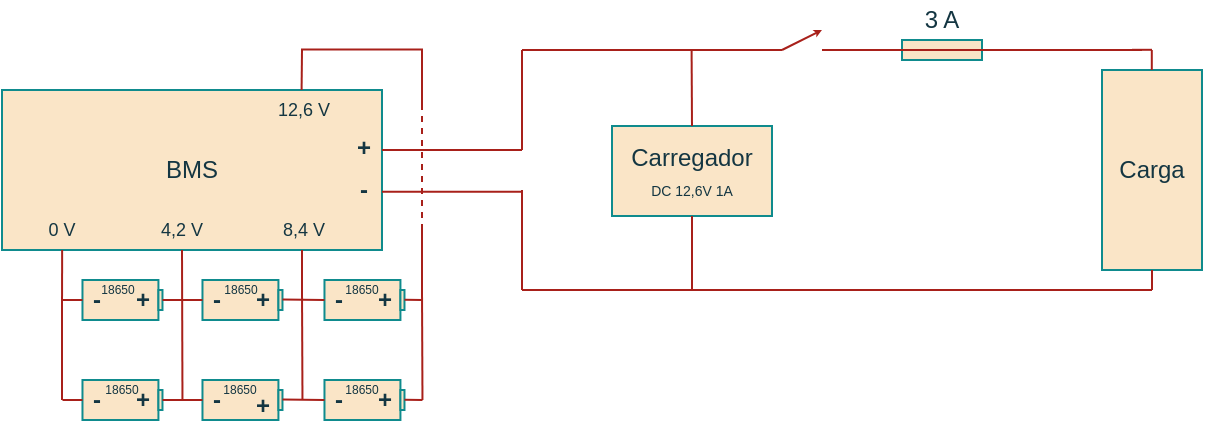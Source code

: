 <mxfile version="14.4.3" type="device"><diagram id="NViHhc32o7mC1MYV1t0E" name="Página-1"><mxGraphModel dx="813" dy="493" grid="1" gridSize="10" guides="1" tooltips="1" connect="1" arrows="1" fold="1" page="1" pageScale="1" pageWidth="827" pageHeight="1169" background="none" math="0" shadow="0"><root><mxCell id="0"/><mxCell id="1" parent="0"/><mxCell id="QuVuDqWGLM1gUflFmB1--105" value="" style="rounded=0;whiteSpace=wrap;html=1;fontSize=3;fillColor=#FAE5C7;strokeColor=#0F8B8D;fontColor=#143642;" parent="1" vertex="1"><mxGeometry x="540" y="255" width="40" height="10" as="geometry"/></mxCell><mxCell id="QuVuDqWGLM1gUflFmB1--1" value="BMS" style="rounded=0;whiteSpace=wrap;html=1;fillColor=#FAE5C7;strokeColor=#0F8B8D;fontColor=#143642;" parent="1" vertex="1"><mxGeometry x="90" y="280" width="190" height="80" as="geometry"/></mxCell><mxCell id="QuVuDqWGLM1gUflFmB1--2" value="0 V" style="text;html=1;strokeColor=none;fillColor=none;align=center;verticalAlign=middle;whiteSpace=wrap;rounded=0;fontSize=9;fontColor=#143642;" parent="1" vertex="1"><mxGeometry x="110" y="340" width="20" height="20" as="geometry"/></mxCell><mxCell id="QuVuDqWGLM1gUflFmB1--3" value="12,6 V" style="text;html=1;strokeColor=none;fillColor=none;align=center;verticalAlign=middle;whiteSpace=wrap;rounded=0;fontSize=9;fontColor=#143642;" parent="1" vertex="1"><mxGeometry x="226" y="280" width="30" height="20" as="geometry"/></mxCell><mxCell id="QuVuDqWGLM1gUflFmB1--5" value="4,2 V" style="text;html=1;strokeColor=none;fillColor=none;align=center;verticalAlign=middle;whiteSpace=wrap;rounded=0;fontSize=9;fontColor=#143642;" parent="1" vertex="1"><mxGeometry x="165" y="340" width="30" height="20" as="geometry"/></mxCell><mxCell id="QuVuDqWGLM1gUflFmB1--7" value="8,4 V" style="text;html=1;strokeColor=none;fillColor=none;align=center;verticalAlign=middle;whiteSpace=wrap;rounded=0;fontSize=9;fontColor=#143642;" parent="1" vertex="1"><mxGeometry x="226" y="340" width="30" height="20" as="geometry"/></mxCell><mxCell id="QuVuDqWGLM1gUflFmB1--8" value="-" style="text;html=1;strokeColor=none;fillColor=none;align=center;verticalAlign=middle;whiteSpace=wrap;rounded=0;fontSize=12;fontStyle=1;fontColor=#143642;" parent="1" vertex="1"><mxGeometry x="266" y="325" width="10" height="10" as="geometry"/></mxCell><mxCell id="QuVuDqWGLM1gUflFmB1--12" value="+" style="text;html=1;strokeColor=none;fillColor=none;align=center;verticalAlign=middle;whiteSpace=wrap;rounded=0;fontSize=12;fontStyle=1;fontColor=#143642;" parent="1" vertex="1"><mxGeometry x="256" y="299" width="30" height="20" as="geometry"/></mxCell><mxCell id="QuVuDqWGLM1gUflFmB1--28" value="" style="endArrow=none;html=1;fontSize=12;exitX=0.5;exitY=0;exitDx=0;exitDy=0;labelBackgroundColor=#DAD2D8;strokeColor=#A8201A;fontColor=#143642;" parent="1" edge="1"><mxGeometry width="50" height="50" relative="1" as="geometry"><mxPoint x="239.8" y="280" as="sourcePoint"/><mxPoint x="240" y="260" as="targetPoint"/></mxGeometry></mxCell><mxCell id="QuVuDqWGLM1gUflFmB1--34" value="" style="endArrow=none;html=1;fontSize=12;labelBackgroundColor=#DAD2D8;strokeColor=#A8201A;fontColor=#143642;" parent="1" edge="1"><mxGeometry width="50" height="50" relative="1" as="geometry"><mxPoint x="240" y="380" as="sourcePoint"/><mxPoint x="240" y="360" as="targetPoint"/></mxGeometry></mxCell><mxCell id="QuVuDqWGLM1gUflFmB1--35" value="" style="endArrow=none;html=1;fontSize=12;labelBackgroundColor=#DAD2D8;strokeColor=#A8201A;fontColor=#143642;" parent="1" edge="1"><mxGeometry width="50" height="50" relative="1" as="geometry"><mxPoint x="239.5" y="259.76" as="sourcePoint"/><mxPoint x="300.5" y="259.76" as="targetPoint"/></mxGeometry></mxCell><mxCell id="QuVuDqWGLM1gUflFmB1--87" value="Carregador&lt;br style=&quot;font-size: 12px&quot;&gt;&lt;font style=&quot;font-size: 7px&quot;&gt;DC 12,6V 1A&lt;/font&gt;" style="rounded=0;whiteSpace=wrap;html=1;fontSize=12;fillColor=#FAE5C7;strokeColor=#0F8B8D;fontColor=#143642;" parent="1" vertex="1"><mxGeometry x="395" y="298" width="80" height="45" as="geometry"/></mxCell><mxCell id="QuVuDqWGLM1gUflFmB1--89" value="" style="endArrow=none;html=1;fontSize=12;exitX=1;exitY=0.25;exitDx=0;exitDy=0;labelBackgroundColor=#DAD2D8;strokeColor=#A8201A;fontColor=#143642;" parent="1" edge="1"><mxGeometry width="50" height="50" relative="1" as="geometry"><mxPoint x="280" y="310.0" as="sourcePoint"/><mxPoint x="350" y="310" as="targetPoint"/></mxGeometry></mxCell><mxCell id="QuVuDqWGLM1gUflFmB1--90" value="" style="endArrow=none;html=1;fontSize=12;exitX=1;exitY=0.25;exitDx=0;exitDy=0;labelBackgroundColor=#DAD2D8;strokeColor=#A8201A;fontColor=#143642;" parent="1" edge="1"><mxGeometry width="50" height="50" relative="1" as="geometry"><mxPoint x="350" y="260" as="sourcePoint"/><mxPoint x="480" y="260" as="targetPoint"/></mxGeometry></mxCell><mxCell id="QuVuDqWGLM1gUflFmB1--91" value="" style="endArrow=none;html=1;fontSize=12;exitX=1;exitY=0.25;exitDx=0;exitDy=0;labelBackgroundColor=#DAD2D8;strokeColor=#A8201A;fontColor=#143642;" parent="1" edge="1"><mxGeometry width="50" height="50" relative="1" as="geometry"><mxPoint x="350" y="380" as="sourcePoint"/><mxPoint x="660" y="380" as="targetPoint"/></mxGeometry></mxCell><mxCell id="QuVuDqWGLM1gUflFmB1--92" value="" style="endArrow=none;html=1;fontSize=12;labelBackgroundColor=#DAD2D8;strokeColor=#A8201A;fontColor=#143642;" parent="1" edge="1"><mxGeometry width="50" height="50" relative="1" as="geometry"><mxPoint x="350" y="310" as="sourcePoint"/><mxPoint x="350.0" y="260" as="targetPoint"/></mxGeometry></mxCell><mxCell id="QuVuDqWGLM1gUflFmB1--94" value="" style="endArrow=none;html=1;fontSize=6;labelBackgroundColor=#DAD2D8;strokeColor=#A8201A;fontColor=#143642;" parent="1" edge="1"><mxGeometry width="50" height="50" relative="1" as="geometry"><mxPoint x="350" y="380" as="sourcePoint"/><mxPoint x="350" y="330" as="targetPoint"/></mxGeometry></mxCell><mxCell id="QuVuDqWGLM1gUflFmB1--95" value="" style="endArrow=none;html=1;fontSize=12;exitX=1;exitY=0.25;exitDx=0;exitDy=0;labelBackgroundColor=#DAD2D8;strokeColor=#A8201A;fontColor=#143642;" parent="1" edge="1"><mxGeometry width="50" height="50" relative="1" as="geometry"><mxPoint x="280" y="330.88" as="sourcePoint"/><mxPoint x="350" y="330.88" as="targetPoint"/></mxGeometry></mxCell><mxCell id="QuVuDqWGLM1gUflFmB1--97" value="" style="endArrow=none;dashed=1;html=1;fontSize=6;labelBackgroundColor=#DAD2D8;strokeColor=#A8201A;fontColor=#143642;" parent="1" edge="1"><mxGeometry width="50" height="50" relative="1" as="geometry"><mxPoint x="300" y="350" as="sourcePoint"/><mxPoint x="300" y="290" as="targetPoint"/></mxGeometry></mxCell><mxCell id="QuVuDqWGLM1gUflFmB1--98" value="" style="endArrow=none;html=1;fontSize=12;labelBackgroundColor=#DAD2D8;strokeColor=#A8201A;fontColor=#143642;" parent="1" edge="1"><mxGeometry width="50" height="50" relative="1" as="geometry"><mxPoint x="300" y="290" as="sourcePoint"/><mxPoint x="300" y="260" as="targetPoint"/></mxGeometry></mxCell><mxCell id="QuVuDqWGLM1gUflFmB1--99" value="" style="endArrow=none;html=1;fontSize=12;labelBackgroundColor=#DAD2D8;strokeColor=#A8201A;fontColor=#143642;" parent="1" edge="1"><mxGeometry width="50" height="50" relative="1" as="geometry"><mxPoint x="300" y="380" as="sourcePoint"/><mxPoint x="300" y="350" as="targetPoint"/></mxGeometry></mxCell><mxCell id="QuVuDqWGLM1gUflFmB1--100" value="" style="endArrow=none;html=1;fontSize=12;exitX=0.5;exitY=0;exitDx=0;exitDy=0;labelBackgroundColor=#DAD2D8;strokeColor=#A8201A;fontColor=#143642;" parent="1" source="QuVuDqWGLM1gUflFmB1--87" edge="1"><mxGeometry width="50" height="50" relative="1" as="geometry"><mxPoint x="434.8" y="300" as="sourcePoint"/><mxPoint x="434.8" y="260" as="targetPoint"/></mxGeometry></mxCell><mxCell id="QuVuDqWGLM1gUflFmB1--101" value="" style="endArrow=none;html=1;fontSize=12;exitX=0.5;exitY=0;exitDx=0;exitDy=0;entryX=0.5;entryY=1;entryDx=0;entryDy=0;labelBackgroundColor=#DAD2D8;strokeColor=#A8201A;fontColor=#143642;" parent="1" target="QuVuDqWGLM1gUflFmB1--87" edge="1"><mxGeometry width="50" height="50" relative="1" as="geometry"><mxPoint x="435" y="380" as="sourcePoint"/><mxPoint x="434.8" y="335" as="targetPoint"/></mxGeometry></mxCell><mxCell id="QuVuDqWGLM1gUflFmB1--102" value="" style="endArrow=none;html=1;fontSize=12;labelBackgroundColor=#DAD2D8;strokeColor=#A8201A;fontColor=#143642;" parent="1" edge="1"><mxGeometry width="50" height="50" relative="1" as="geometry"><mxPoint x="500" y="260" as="sourcePoint"/><mxPoint x="660" y="260" as="targetPoint"/></mxGeometry></mxCell><mxCell id="QuVuDqWGLM1gUflFmB1--104" value="" style="endArrow=classic;html=1;fontSize=3;strokeWidth=1;endSize=1;labelBackgroundColor=#DAD2D8;strokeColor=#A8201A;fontColor=#143642;" parent="1" edge="1"><mxGeometry width="50" height="50" relative="1" as="geometry"><mxPoint x="480" y="260" as="sourcePoint"/><mxPoint x="500" y="250" as="targetPoint"/><Array as="points"><mxPoint x="500" y="250"/></Array></mxGeometry></mxCell><mxCell id="QuVuDqWGLM1gUflFmB1--106" value="Carga" style="rounded=0;whiteSpace=wrap;html=1;fillColor=#FAE5C7;strokeColor=#0F8B8D;fontColor=#143642;" parent="1" vertex="1"><mxGeometry x="640" y="270" width="50" height="100" as="geometry"/></mxCell><mxCell id="QuVuDqWGLM1gUflFmB1--108" value="" style="endArrow=none;html=1;strokeWidth=1;fontSize=3;entryX=0.5;entryY=1;entryDx=0;entryDy=0;labelBackgroundColor=#DAD2D8;strokeColor=#A8201A;fontColor=#143642;" parent="1" target="QuVuDqWGLM1gUflFmB1--106" edge="1"><mxGeometry width="50" height="50" relative="1" as="geometry"><mxPoint x="665" y="380" as="sourcePoint"/><mxPoint x="660" y="390" as="targetPoint"/><Array as="points"><mxPoint x="665" y="380"/></Array></mxGeometry></mxCell><mxCell id="QuVuDqWGLM1gUflFmB1--109" value="" style="endArrow=none;html=1;strokeWidth=1;fontSize=3;labelBackgroundColor=#DAD2D8;strokeColor=#A8201A;fontColor=#143642;" parent="1" edge="1"><mxGeometry width="50" height="50" relative="1" as="geometry"><mxPoint x="655" y="380" as="sourcePoint"/><mxPoint x="665" y="380" as="targetPoint"/></mxGeometry></mxCell><mxCell id="QuVuDqWGLM1gUflFmB1--110" value="" style="endArrow=none;html=1;strokeWidth=1;fontSize=3;entryX=0.5;entryY=1;entryDx=0;entryDy=0;labelBackgroundColor=#DAD2D8;strokeColor=#A8201A;fontColor=#143642;" parent="1" edge="1"><mxGeometry width="50" height="50" relative="1" as="geometry"><mxPoint x="664.9" y="270" as="sourcePoint"/><mxPoint x="664.9" y="260" as="targetPoint"/><Array as="points"><mxPoint x="664.9" y="270"/></Array></mxGeometry></mxCell><mxCell id="QuVuDqWGLM1gUflFmB1--111" value="" style="endArrow=none;html=1;strokeWidth=1;fontSize=3;labelBackgroundColor=#DAD2D8;strokeColor=#A8201A;fontColor=#143642;" parent="1" edge="1"><mxGeometry width="50" height="50" relative="1" as="geometry"><mxPoint x="655" y="259.9" as="sourcePoint"/><mxPoint x="665" y="259.9" as="targetPoint"/></mxGeometry></mxCell><mxCell id="QuVuDqWGLM1gUflFmB1--114" value="3 A" style="text;html=1;strokeColor=none;fillColor=none;align=center;verticalAlign=middle;whiteSpace=wrap;rounded=0;fontSize=12;fontColor=#143642;" parent="1" vertex="1"><mxGeometry x="540" y="235" width="40" height="20" as="geometry"/></mxCell><mxCell id="q3GwesPvui8y-p2GrBjz-51" value="" style="group;fontColor=#143642;" parent="1" vertex="1" connectable="0"><mxGeometry x="130.24" y="425" width="40.0" height="20" as="geometry"/></mxCell><mxCell id="q3GwesPvui8y-p2GrBjz-52" value="" style="rounded=0;whiteSpace=wrap;html=1;fontSize=12;fillColor=#FAE5C7;strokeColor=#0F8B8D;fontColor=#143642;" parent="q3GwesPvui8y-p2GrBjz-51" vertex="1"><mxGeometry width="37.975" height="20" as="geometry"/></mxCell><mxCell id="q3GwesPvui8y-p2GrBjz-53" value="+" style="text;html=1;strokeColor=none;fillColor=none;align=center;verticalAlign=middle;whiteSpace=wrap;rounded=0;fontSize=12;fontStyle=1;fontColor=#143642;" parent="q3GwesPvui8y-p2GrBjz-51" vertex="1"><mxGeometry x="22.785" y="5" width="15.19" height="10" as="geometry"/></mxCell><mxCell id="q3GwesPvui8y-p2GrBjz-54" value="-" style="text;html=1;strokeColor=none;fillColor=none;align=center;verticalAlign=middle;whiteSpace=wrap;rounded=0;fontSize=12;fontStyle=1;fontColor=#143642;" parent="q3GwesPvui8y-p2GrBjz-51" vertex="1"><mxGeometry x="5.063" y="7" width="5.063" height="5" as="geometry"/></mxCell><mxCell id="q3GwesPvui8y-p2GrBjz-55" value="" style="rounded=0;whiteSpace=wrap;html=1;fontSize=12;fillColor=#FAE5C7;strokeColor=#0F8B8D;fontColor=#143642;" parent="q3GwesPvui8y-p2GrBjz-51" vertex="1"><mxGeometry x="37.975" y="5" width="2.025" height="10" as="geometry"/></mxCell><mxCell id="q3GwesPvui8y-p2GrBjz-56" value="18650" style="text;html=1;strokeColor=none;fillColor=none;align=center;verticalAlign=middle;whiteSpace=wrap;rounded=0;fontSize=6;fontColor=#143642;" parent="q3GwesPvui8y-p2GrBjz-51" vertex="1"><mxGeometry x="2.842e-14" y="-5" width="40" height="20" as="geometry"/></mxCell><mxCell id="q3GwesPvui8y-p2GrBjz-57" value="" style="group;fontColor=#143642;" parent="1" vertex="1" connectable="0"><mxGeometry x="251.24" y="425" width="40" height="20" as="geometry"/></mxCell><mxCell id="q3GwesPvui8y-p2GrBjz-58" value="" style="rounded=0;whiteSpace=wrap;html=1;fontSize=12;fillColor=#FAE5C7;strokeColor=#0F8B8D;fontColor=#143642;" parent="q3GwesPvui8y-p2GrBjz-57" vertex="1"><mxGeometry width="37.975" height="20" as="geometry"/></mxCell><mxCell id="q3GwesPvui8y-p2GrBjz-59" value="+" style="text;html=1;strokeColor=none;fillColor=none;align=center;verticalAlign=middle;whiteSpace=wrap;rounded=0;fontSize=12;fontStyle=1;fontColor=#143642;" parent="q3GwesPvui8y-p2GrBjz-57" vertex="1"><mxGeometry x="22.785" y="5" width="15.19" height="10" as="geometry"/></mxCell><mxCell id="q3GwesPvui8y-p2GrBjz-60" value="-" style="text;html=1;strokeColor=none;fillColor=none;align=center;verticalAlign=middle;whiteSpace=wrap;rounded=0;fontSize=12;fontStyle=1;fontColor=#143642;" parent="q3GwesPvui8y-p2GrBjz-57" vertex="1"><mxGeometry x="5.063" y="7" width="5.063" height="5" as="geometry"/></mxCell><mxCell id="q3GwesPvui8y-p2GrBjz-61" value="" style="rounded=0;whiteSpace=wrap;html=1;fontSize=12;fillColor=#FAE5C7;strokeColor=#0F8B8D;fontColor=#143642;" parent="q3GwesPvui8y-p2GrBjz-57" vertex="1"><mxGeometry x="37.975" y="5" width="2.025" height="10" as="geometry"/></mxCell><mxCell id="q3GwesPvui8y-p2GrBjz-62" value="18650" style="text;html=1;strokeColor=none;fillColor=none;align=center;verticalAlign=middle;whiteSpace=wrap;rounded=0;fontSize=6;fontColor=#143642;" parent="q3GwesPvui8y-p2GrBjz-57" vertex="1"><mxGeometry x="-1.01" y="-5" width="40" height="20" as="geometry"/></mxCell><mxCell id="q3GwesPvui8y-p2GrBjz-63" value="" style="group;fontColor=#143642;" parent="1" vertex="1" connectable="0"><mxGeometry x="190.24" y="425" width="40" height="20" as="geometry"/></mxCell><mxCell id="q3GwesPvui8y-p2GrBjz-64" value="" style="rounded=0;whiteSpace=wrap;html=1;fontSize=12;fillColor=#FAE5C7;strokeColor=#0F8B8D;fontColor=#143642;" parent="q3GwesPvui8y-p2GrBjz-63" vertex="1"><mxGeometry width="37.975" height="20" as="geometry"/></mxCell><mxCell id="q3GwesPvui8y-p2GrBjz-65" value="+" style="text;html=1;strokeColor=none;fillColor=none;align=center;verticalAlign=middle;whiteSpace=wrap;rounded=0;fontSize=12;fontStyle=1;fontColor=#143642;" parent="q3GwesPvui8y-p2GrBjz-63" vertex="1"><mxGeometry x="22.78" y="10" width="15.19" height="5" as="geometry"/></mxCell><mxCell id="q3GwesPvui8y-p2GrBjz-66" value="-" style="text;html=1;strokeColor=none;fillColor=none;align=center;verticalAlign=middle;whiteSpace=wrap;rounded=0;fontSize=12;fontStyle=1;fontColor=#143642;" parent="q3GwesPvui8y-p2GrBjz-63" vertex="1"><mxGeometry x="5.063" y="7" width="5.063" height="5" as="geometry"/></mxCell><mxCell id="q3GwesPvui8y-p2GrBjz-67" value="" style="rounded=0;whiteSpace=wrap;html=1;fontSize=12;fillColor=#FAE5C7;strokeColor=#0F8B8D;fontColor=#143642;" parent="q3GwesPvui8y-p2GrBjz-63" vertex="1"><mxGeometry x="37.975" y="5" width="2.025" height="10" as="geometry"/></mxCell><mxCell id="q3GwesPvui8y-p2GrBjz-68" value="18650" style="text;html=1;strokeColor=none;fillColor=none;align=center;verticalAlign=middle;whiteSpace=wrap;rounded=0;fontSize=6;fontColor=#143642;" parent="q3GwesPvui8y-p2GrBjz-63" vertex="1"><mxGeometry x="-1.01" y="-5" width="40" height="20" as="geometry"/></mxCell><mxCell id="q3GwesPvui8y-p2GrBjz-69" value="" style="endArrow=none;html=1;fontSize=12;entryX=0;entryY=0.5;entryDx=0;entryDy=0;labelBackgroundColor=#DAD2D8;strokeColor=#A8201A;fontColor=#143642;" parent="1" target="q3GwesPvui8y-p2GrBjz-52" edge="1"><mxGeometry width="50" height="50" relative="1" as="geometry"><mxPoint x="120.24" y="435" as="sourcePoint"/><mxPoint x="220.24" y="445" as="targetPoint"/></mxGeometry></mxCell><mxCell id="q3GwesPvui8y-p2GrBjz-70" value="" style="endArrow=none;html=1;fontSize=12;entryX=0;entryY=0.5;entryDx=0;entryDy=0;labelBackgroundColor=#DAD2D8;strokeColor=#A8201A;fontColor=#143642;" parent="1" target="q3GwesPvui8y-p2GrBjz-64" edge="1"><mxGeometry width="50" height="50" relative="1" as="geometry"><mxPoint x="170.24" y="435" as="sourcePoint"/><mxPoint x="210.24" y="425" as="targetPoint"/></mxGeometry></mxCell><mxCell id="q3GwesPvui8y-p2GrBjz-71" value="" style="endArrow=none;html=1;fontSize=12;entryX=0;entryY=0.5;entryDx=0;entryDy=0;labelBackgroundColor=#DAD2D8;strokeColor=#A8201A;fontColor=#143642;" parent="1" target="q3GwesPvui8y-p2GrBjz-58" edge="1"><mxGeometry width="50" height="50" relative="1" as="geometry"><mxPoint x="230.24" y="434.8" as="sourcePoint"/><mxPoint x="250.24" y="434.8" as="targetPoint"/></mxGeometry></mxCell><mxCell id="q3GwesPvui8y-p2GrBjz-72" value="" style="endArrow=none;html=1;fontSize=12;labelBackgroundColor=#DAD2D8;strokeColor=#A8201A;fontColor=#143642;" parent="1" edge="1"><mxGeometry width="50" height="50" relative="1" as="geometry"><mxPoint x="291.24" y="434.86" as="sourcePoint"/><mxPoint x="300.24" y="435" as="targetPoint"/></mxGeometry></mxCell><mxCell id="q3GwesPvui8y-p2GrBjz-73" value="" style="group;fontColor=#143642;" parent="1" vertex="1" connectable="0"><mxGeometry x="130.24" y="375" width="40" height="20" as="geometry"/></mxCell><mxCell id="q3GwesPvui8y-p2GrBjz-74" value="" style="rounded=0;whiteSpace=wrap;html=1;fontSize=12;fillColor=#FAE5C7;strokeColor=#0F8B8D;fontColor=#143642;" parent="q3GwesPvui8y-p2GrBjz-73" vertex="1"><mxGeometry width="37.975" height="20" as="geometry"/></mxCell><mxCell id="q3GwesPvui8y-p2GrBjz-75" value="+" style="text;html=1;strokeColor=none;fillColor=none;align=center;verticalAlign=middle;whiteSpace=wrap;rounded=0;fontSize=12;fontStyle=1;fontColor=#143642;" parent="q3GwesPvui8y-p2GrBjz-73" vertex="1"><mxGeometry x="22.785" y="5" width="15.19" height="10" as="geometry"/></mxCell><mxCell id="q3GwesPvui8y-p2GrBjz-76" value="-" style="text;html=1;strokeColor=none;fillColor=none;align=center;verticalAlign=middle;whiteSpace=wrap;rounded=0;fontSize=12;fontStyle=1;fontColor=#143642;" parent="q3GwesPvui8y-p2GrBjz-73" vertex="1"><mxGeometry x="5.063" y="7" width="5.063" height="5" as="geometry"/></mxCell><mxCell id="q3GwesPvui8y-p2GrBjz-77" value="" style="rounded=0;whiteSpace=wrap;html=1;fontSize=12;fillColor=#FAE5C7;strokeColor=#0F8B8D;fontColor=#143642;" parent="q3GwesPvui8y-p2GrBjz-73" vertex="1"><mxGeometry x="37.975" y="5" width="2.025" height="10" as="geometry"/></mxCell><mxCell id="q3GwesPvui8y-p2GrBjz-78" value="18650" style="text;html=1;strokeColor=none;fillColor=none;align=center;verticalAlign=middle;whiteSpace=wrap;rounded=0;fontSize=6;fontColor=#143642;" parent="q3GwesPvui8y-p2GrBjz-73" vertex="1"><mxGeometry x="-2.03" y="-5" width="40" height="20" as="geometry"/></mxCell><mxCell id="q3GwesPvui8y-p2GrBjz-79" value="" style="group;fontColor=#143642;" parent="1" vertex="1" connectable="0"><mxGeometry x="251.24" y="375" width="40" height="20" as="geometry"/></mxCell><mxCell id="q3GwesPvui8y-p2GrBjz-80" value="" style="rounded=0;whiteSpace=wrap;html=1;fontSize=12;fillColor=#FAE5C7;strokeColor=#0F8B8D;fontColor=#143642;" parent="q3GwesPvui8y-p2GrBjz-79" vertex="1"><mxGeometry width="37.975" height="20" as="geometry"/></mxCell><mxCell id="q3GwesPvui8y-p2GrBjz-81" value="+" style="text;html=1;strokeColor=none;fillColor=none;align=center;verticalAlign=middle;whiteSpace=wrap;rounded=0;fontSize=12;fontStyle=1;fontColor=#143642;" parent="q3GwesPvui8y-p2GrBjz-79" vertex="1"><mxGeometry x="22.785" y="5" width="15.19" height="10" as="geometry"/></mxCell><mxCell id="q3GwesPvui8y-p2GrBjz-82" value="-" style="text;html=1;strokeColor=none;fillColor=none;align=center;verticalAlign=middle;whiteSpace=wrap;rounded=0;fontSize=12;fontStyle=1;fontColor=#143642;" parent="q3GwesPvui8y-p2GrBjz-79" vertex="1"><mxGeometry x="5.063" y="7" width="5.063" height="5" as="geometry"/></mxCell><mxCell id="q3GwesPvui8y-p2GrBjz-83" value="" style="rounded=0;whiteSpace=wrap;html=1;fontSize=12;fillColor=#FAE5C7;strokeColor=#0F8B8D;fontColor=#143642;" parent="q3GwesPvui8y-p2GrBjz-79" vertex="1"><mxGeometry x="37.975" y="5" width="2.025" height="10" as="geometry"/></mxCell><mxCell id="q3GwesPvui8y-p2GrBjz-84" value="18650" style="text;html=1;strokeColor=none;fillColor=none;align=center;verticalAlign=middle;whiteSpace=wrap;rounded=0;fontSize=6;fontColor=#143642;" parent="q3GwesPvui8y-p2GrBjz-79" vertex="1"><mxGeometry x="-1.01" y="-5" width="40" height="20" as="geometry"/></mxCell><mxCell id="q3GwesPvui8y-p2GrBjz-85" value="" style="group;fontColor=#143642;" parent="1" vertex="1" connectable="0"><mxGeometry x="190.24" y="375" width="40" height="20" as="geometry"/></mxCell><mxCell id="q3GwesPvui8y-p2GrBjz-86" value="" style="rounded=0;whiteSpace=wrap;html=1;fontSize=12;fillColor=#FAE5C7;strokeColor=#0F8B8D;fontColor=#143642;" parent="q3GwesPvui8y-p2GrBjz-85" vertex="1"><mxGeometry width="37.975" height="20" as="geometry"/></mxCell><mxCell id="q3GwesPvui8y-p2GrBjz-87" value="+" style="text;html=1;strokeColor=none;fillColor=none;align=center;verticalAlign=middle;whiteSpace=wrap;rounded=0;fontSize=12;fontStyle=1;fontColor=#143642;" parent="q3GwesPvui8y-p2GrBjz-85" vertex="1"><mxGeometry x="22.785" y="5" width="15.19" height="10" as="geometry"/></mxCell><mxCell id="q3GwesPvui8y-p2GrBjz-88" value="-" style="text;html=1;strokeColor=none;fillColor=none;align=center;verticalAlign=middle;whiteSpace=wrap;rounded=0;fontSize=12;fontStyle=1;fontColor=#143642;" parent="q3GwesPvui8y-p2GrBjz-85" vertex="1"><mxGeometry x="5.063" y="7" width="5.063" height="5" as="geometry"/></mxCell><mxCell id="q3GwesPvui8y-p2GrBjz-89" value="" style="rounded=0;whiteSpace=wrap;html=1;fontSize=12;fillColor=#FAE5C7;strokeColor=#0F8B8D;fontColor=#143642;" parent="q3GwesPvui8y-p2GrBjz-85" vertex="1"><mxGeometry x="37.975" y="5" width="2.025" height="10" as="geometry"/></mxCell><mxCell id="q3GwesPvui8y-p2GrBjz-90" value="18650" style="text;html=1;strokeColor=none;fillColor=none;align=center;verticalAlign=middle;whiteSpace=wrap;rounded=0;fontSize=6;fontColor=#143642;" parent="q3GwesPvui8y-p2GrBjz-85" vertex="1"><mxGeometry y="-5" width="38.99" height="20" as="geometry"/></mxCell><mxCell id="q3GwesPvui8y-p2GrBjz-91" value="" style="endArrow=none;html=1;fontSize=12;entryX=0;entryY=0.5;entryDx=0;entryDy=0;labelBackgroundColor=#DAD2D8;strokeColor=#A8201A;fontColor=#143642;" parent="1" target="q3GwesPvui8y-p2GrBjz-74" edge="1"><mxGeometry width="50" height="50" relative="1" as="geometry"><mxPoint x="120.24" y="385" as="sourcePoint"/><mxPoint x="220.24" y="395" as="targetPoint"/></mxGeometry></mxCell><mxCell id="q3GwesPvui8y-p2GrBjz-92" value="" style="endArrow=none;html=1;fontSize=12;entryX=0;entryY=0.5;entryDx=0;entryDy=0;labelBackgroundColor=#DAD2D8;strokeColor=#A8201A;fontColor=#143642;" parent="1" target="q3GwesPvui8y-p2GrBjz-86" edge="1"><mxGeometry width="50" height="50" relative="1" as="geometry"><mxPoint x="170.24" y="385" as="sourcePoint"/><mxPoint x="210.24" y="375" as="targetPoint"/></mxGeometry></mxCell><mxCell id="q3GwesPvui8y-p2GrBjz-93" value="" style="endArrow=none;html=1;fontSize=12;entryX=0;entryY=0.5;entryDx=0;entryDy=0;labelBackgroundColor=#DAD2D8;strokeColor=#A8201A;fontColor=#143642;" parent="1" target="q3GwesPvui8y-p2GrBjz-80" edge="1"><mxGeometry width="50" height="50" relative="1" as="geometry"><mxPoint x="230.24" y="384.8" as="sourcePoint"/><mxPoint x="250.24" y="384.8" as="targetPoint"/></mxGeometry></mxCell><mxCell id="q3GwesPvui8y-p2GrBjz-94" value="" style="endArrow=none;html=1;fontSize=12;labelBackgroundColor=#DAD2D8;strokeColor=#A8201A;fontColor=#143642;" parent="1" edge="1"><mxGeometry width="50" height="50" relative="1" as="geometry"><mxPoint x="291.24" y="384.86" as="sourcePoint"/><mxPoint x="300.24" y="385" as="targetPoint"/></mxGeometry></mxCell><mxCell id="q3GwesPvui8y-p2GrBjz-95" value="" style="endArrow=none;html=1;fontSize=12;labelBackgroundColor=#DAD2D8;strokeColor=#A8201A;fontColor=#143642;" parent="1" edge="1"><mxGeometry width="50" height="50" relative="1" as="geometry"><mxPoint x="120" y="435" as="sourcePoint"/><mxPoint x="120.0" y="385" as="targetPoint"/></mxGeometry></mxCell><mxCell id="q3GwesPvui8y-p2GrBjz-96" value="" style="endArrow=none;html=1;fontSize=12;entryX=0.5;entryY=1;entryDx=0;entryDy=0;labelBackgroundColor=#DAD2D8;strokeColor=#A8201A;fontColor=#143642;" parent="1" target="QuVuDqWGLM1gUflFmB1--5" edge="1"><mxGeometry width="50" height="50" relative="1" as="geometry"><mxPoint x="180.24" y="435" as="sourcePoint"/><mxPoint x="180.0" y="385" as="targetPoint"/></mxGeometry></mxCell><mxCell id="q3GwesPvui8y-p2GrBjz-97" value="" style="endArrow=none;html=1;fontSize=12;labelBackgroundColor=#DAD2D8;strokeColor=#A8201A;fontColor=#143642;" parent="1" edge="1"><mxGeometry width="50" height="50" relative="1" as="geometry"><mxPoint x="240.24" y="435" as="sourcePoint"/><mxPoint x="240" y="380" as="targetPoint"/></mxGeometry></mxCell><mxCell id="q3GwesPvui8y-p2GrBjz-98" value="" style="endArrow=none;html=1;fontSize=12;labelBackgroundColor=#DAD2D8;strokeColor=#A8201A;fontColor=#143642;" parent="1" edge="1"><mxGeometry width="50" height="50" relative="1" as="geometry"><mxPoint x="300.24" y="435" as="sourcePoint"/><mxPoint x="300" y="380" as="targetPoint"/></mxGeometry></mxCell><mxCell id="q3GwesPvui8y-p2GrBjz-101" value="" style="endArrow=none;html=1;fontSize=12;labelBackgroundColor=#DAD2D8;strokeColor=#A8201A;fontColor=#143642;" parent="1" edge="1"><mxGeometry width="50" height="50" relative="1" as="geometry"><mxPoint x="120" y="390" as="sourcePoint"/><mxPoint x="120.08" y="360" as="targetPoint"/></mxGeometry></mxCell></root></mxGraphModel></diagram></mxfile>